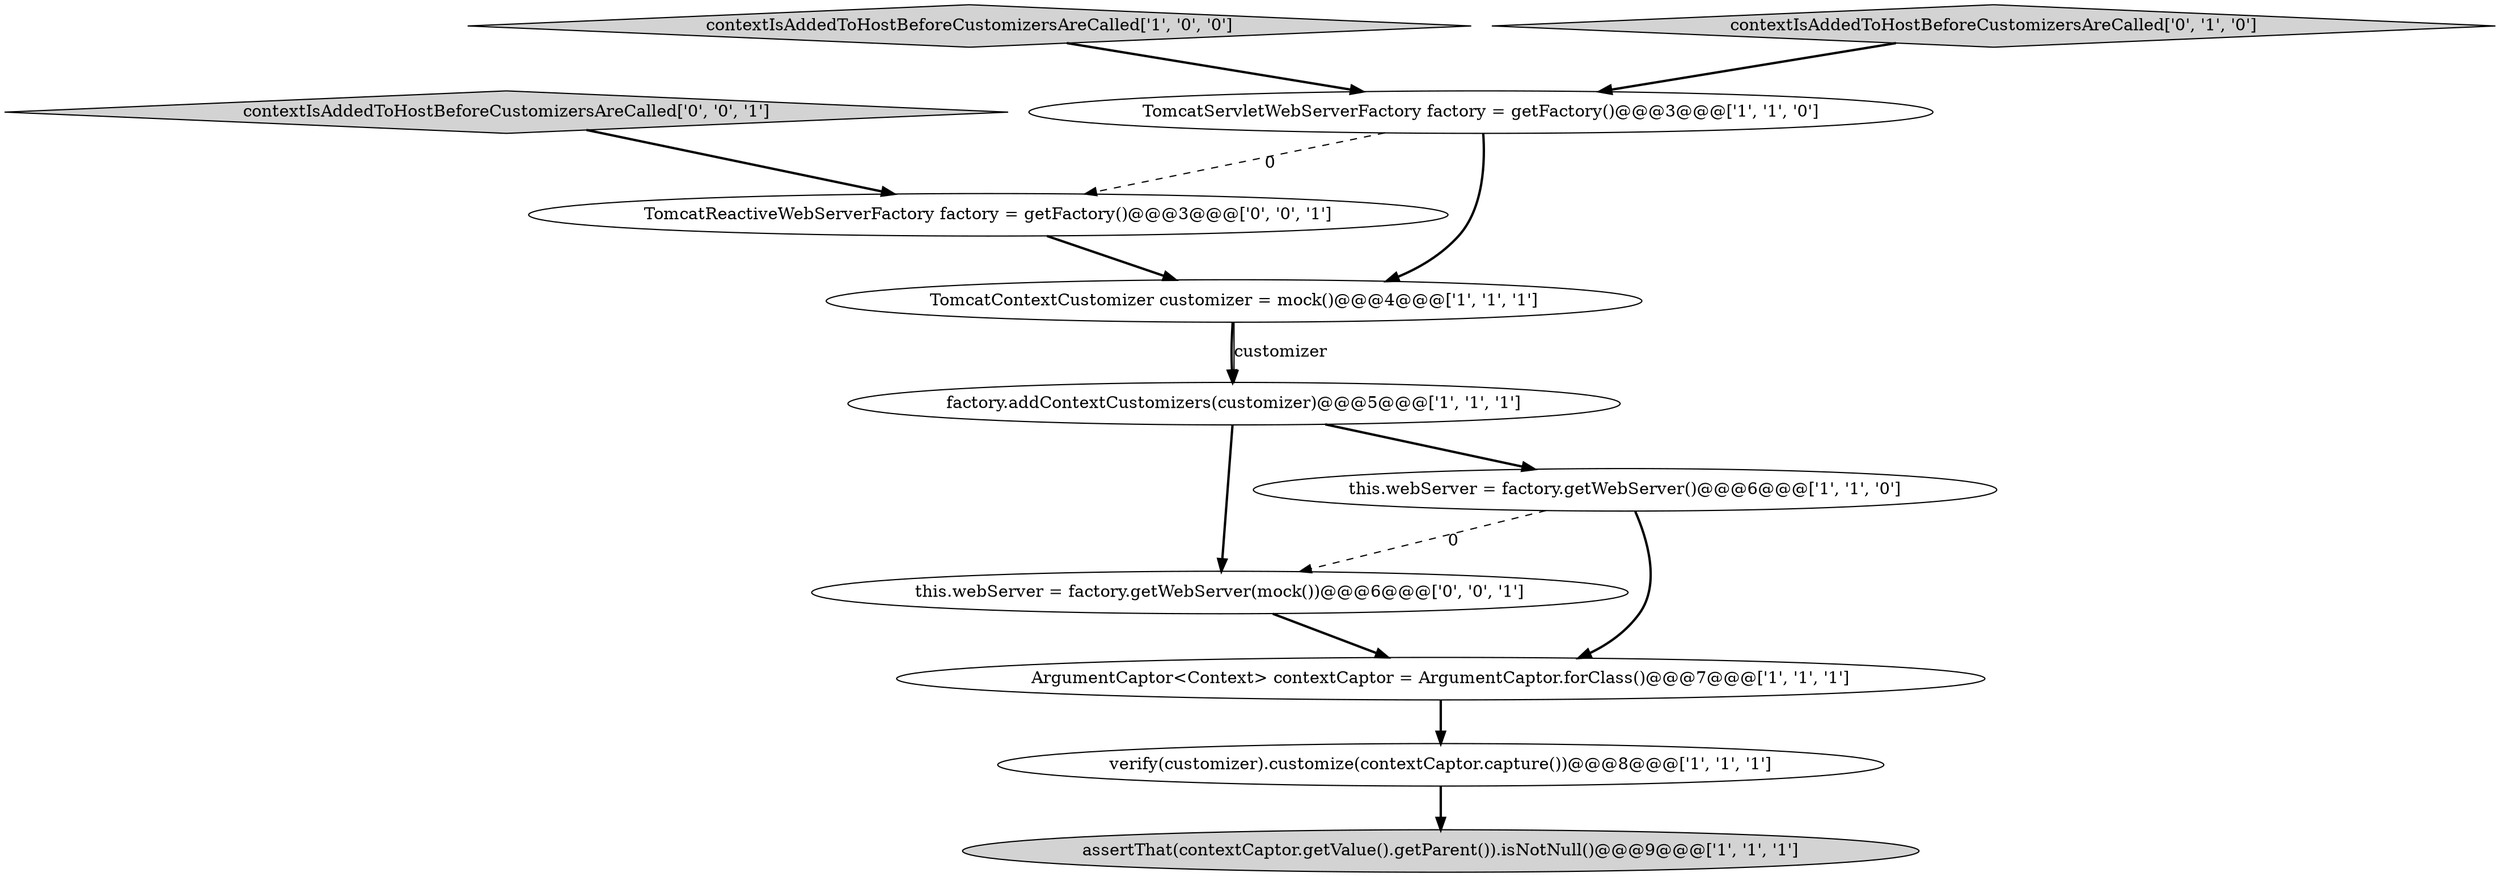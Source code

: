 digraph {
0 [style = filled, label = "TomcatContextCustomizer customizer = mock()@@@4@@@['1', '1', '1']", fillcolor = white, shape = ellipse image = "AAA0AAABBB1BBB"];
5 [style = filled, label = "TomcatServletWebServerFactory factory = getFactory()@@@3@@@['1', '1', '0']", fillcolor = white, shape = ellipse image = "AAA0AAABBB1BBB"];
10 [style = filled, label = "this.webServer = factory.getWebServer(mock())@@@6@@@['0', '0', '1']", fillcolor = white, shape = ellipse image = "AAA0AAABBB3BBB"];
3 [style = filled, label = "ArgumentCaptor<Context> contextCaptor = ArgumentCaptor.forClass()@@@7@@@['1', '1', '1']", fillcolor = white, shape = ellipse image = "AAA0AAABBB1BBB"];
1 [style = filled, label = "factory.addContextCustomizers(customizer)@@@5@@@['1', '1', '1']", fillcolor = white, shape = ellipse image = "AAA0AAABBB1BBB"];
11 [style = filled, label = "contextIsAddedToHostBeforeCustomizersAreCalled['0', '0', '1']", fillcolor = lightgray, shape = diamond image = "AAA0AAABBB3BBB"];
4 [style = filled, label = "contextIsAddedToHostBeforeCustomizersAreCalled['1', '0', '0']", fillcolor = lightgray, shape = diamond image = "AAA0AAABBB1BBB"];
6 [style = filled, label = "this.webServer = factory.getWebServer()@@@6@@@['1', '1', '0']", fillcolor = white, shape = ellipse image = "AAA0AAABBB1BBB"];
2 [style = filled, label = "verify(customizer).customize(contextCaptor.capture())@@@8@@@['1', '1', '1']", fillcolor = white, shape = ellipse image = "AAA0AAABBB1BBB"];
9 [style = filled, label = "TomcatReactiveWebServerFactory factory = getFactory()@@@3@@@['0', '0', '1']", fillcolor = white, shape = ellipse image = "AAA0AAABBB3BBB"];
8 [style = filled, label = "contextIsAddedToHostBeforeCustomizersAreCalled['0', '1', '0']", fillcolor = lightgray, shape = diamond image = "AAA0AAABBB2BBB"];
7 [style = filled, label = "assertThat(contextCaptor.getValue().getParent()).isNotNull()@@@9@@@['1', '1', '1']", fillcolor = lightgray, shape = ellipse image = "AAA0AAABBB1BBB"];
6->3 [style = bold, label=""];
10->3 [style = bold, label=""];
5->9 [style = dashed, label="0"];
1->6 [style = bold, label=""];
2->7 [style = bold, label=""];
9->0 [style = bold, label=""];
3->2 [style = bold, label=""];
5->0 [style = bold, label=""];
8->5 [style = bold, label=""];
1->10 [style = bold, label=""];
11->9 [style = bold, label=""];
4->5 [style = bold, label=""];
0->1 [style = bold, label=""];
0->1 [style = solid, label="customizer"];
6->10 [style = dashed, label="0"];
}
